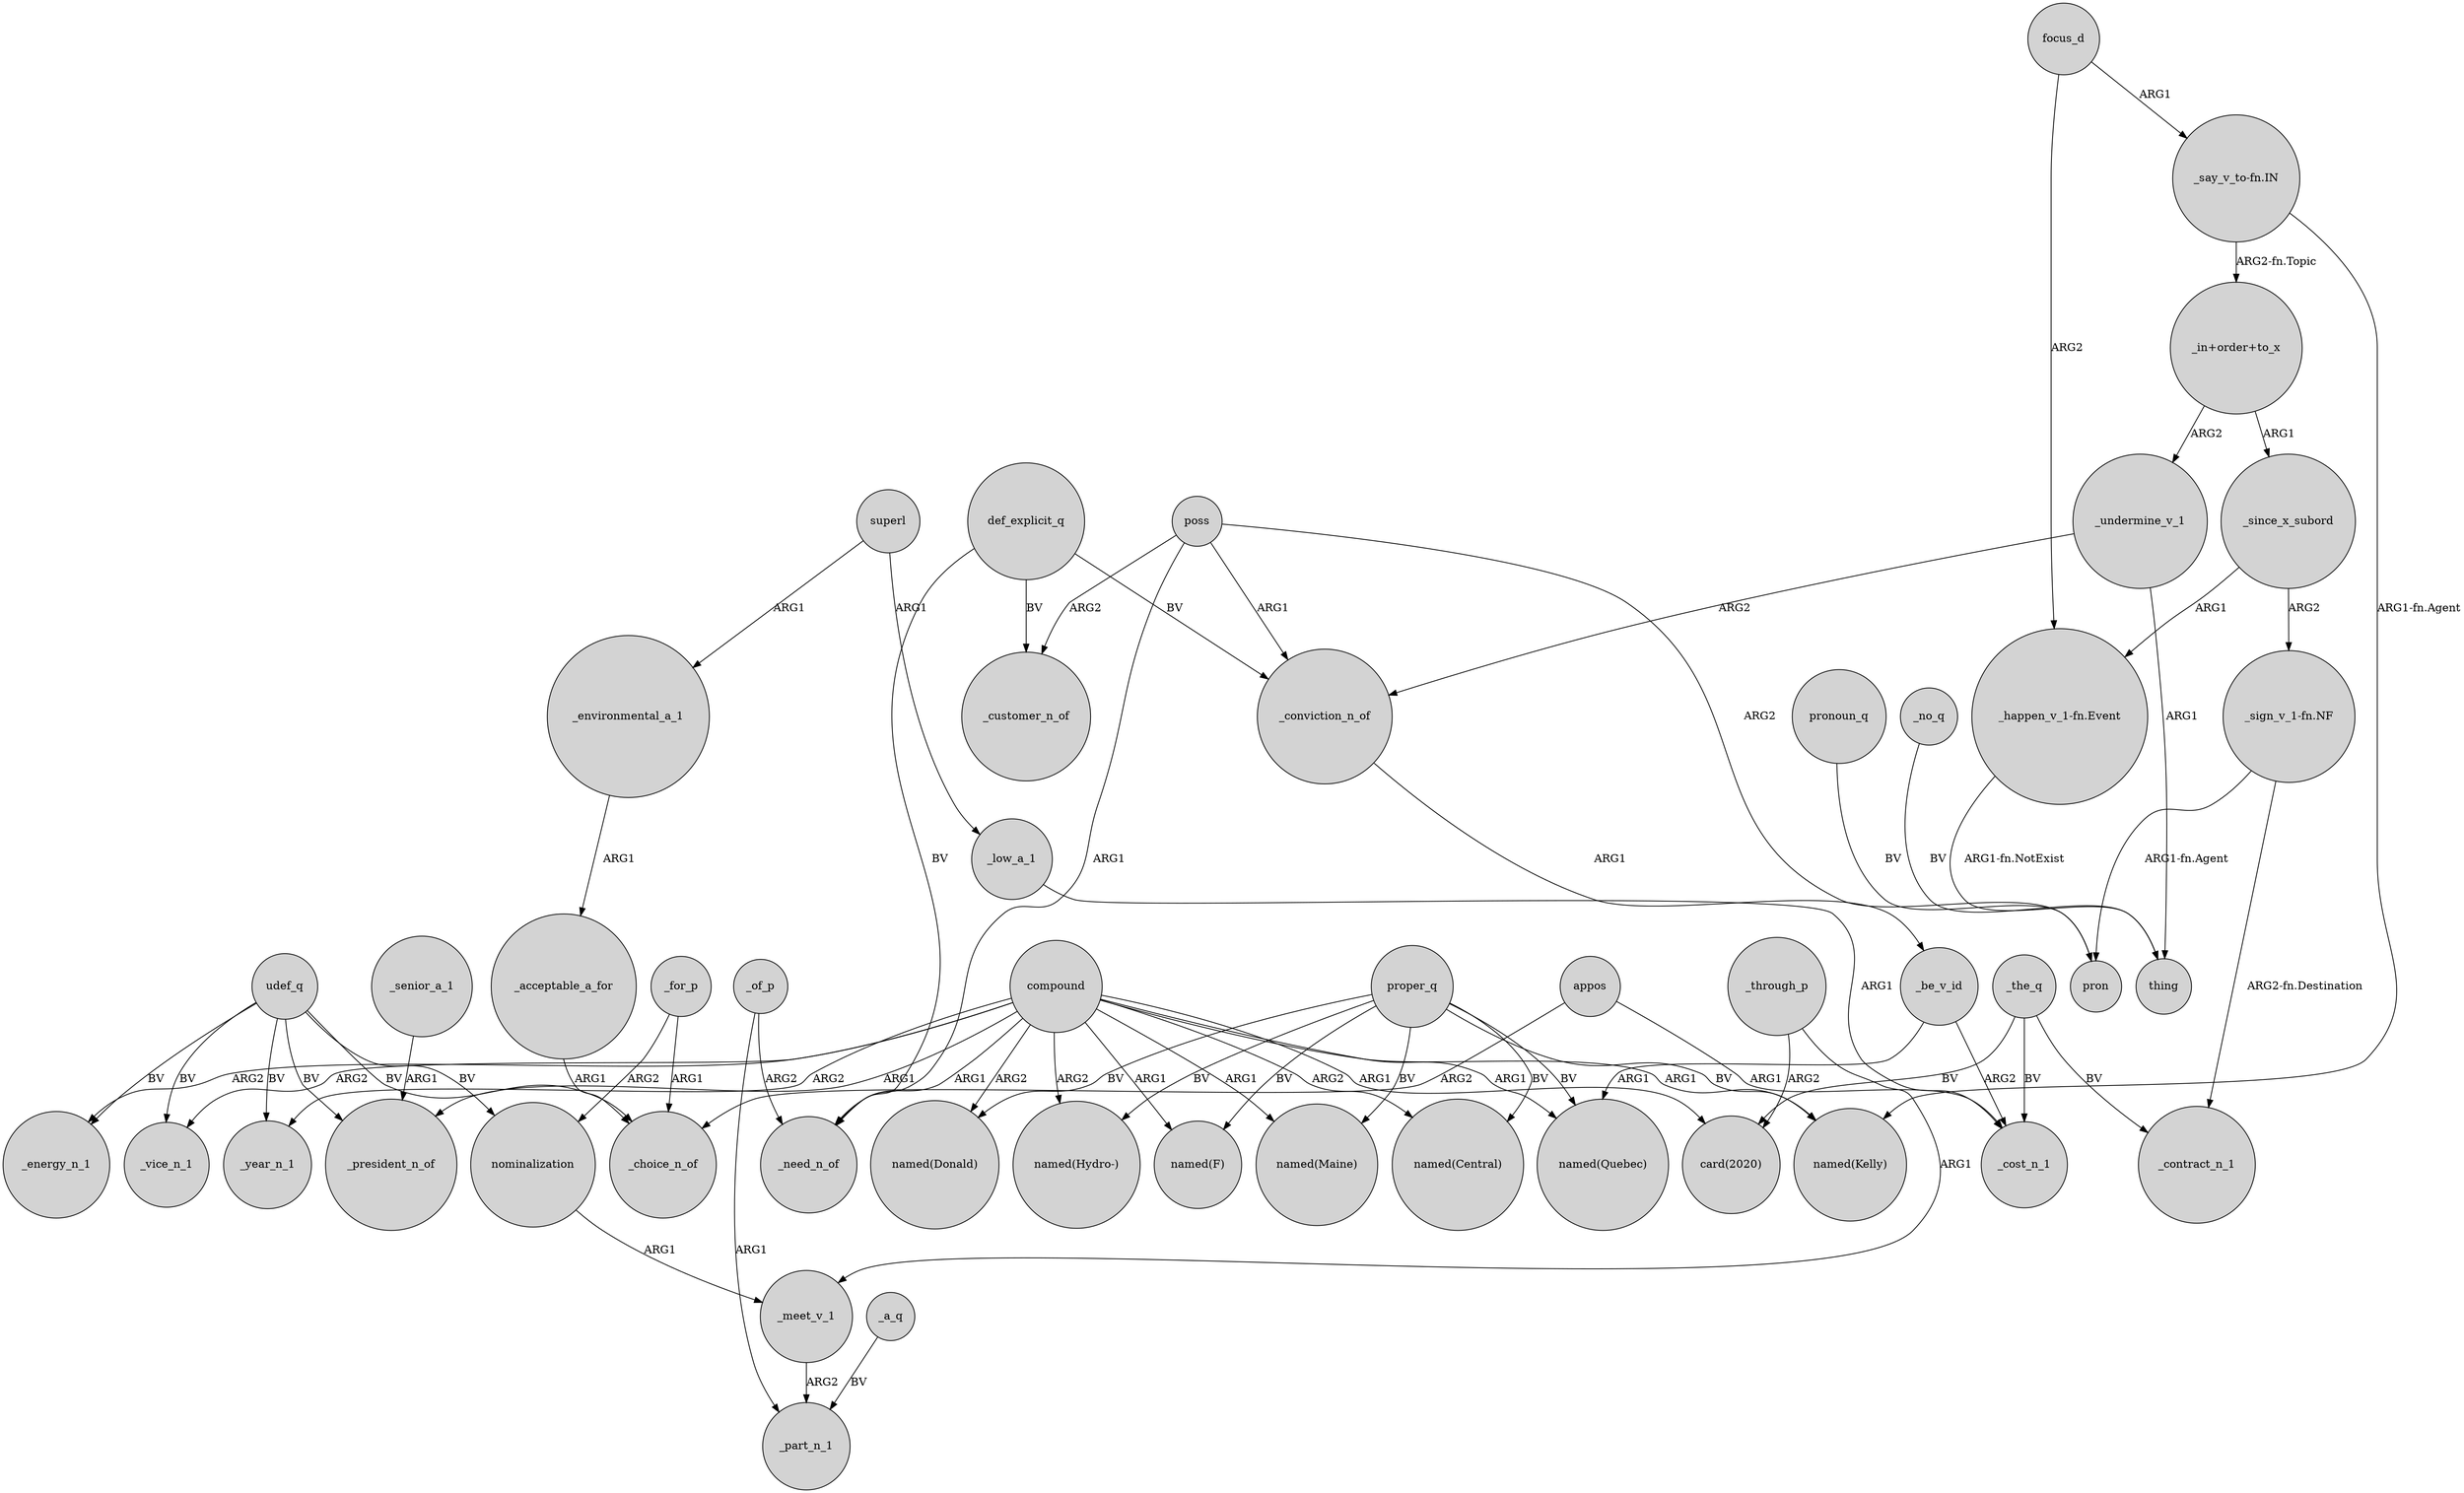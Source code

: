 digraph {
	node [shape=circle style=filled]
	udef_q -> _energy_n_1 [label=BV]
	compound -> _vice_n_1 [label=ARG2]
	appos -> _cost_n_1 [label=ARG1]
	_for_p -> _choice_n_of [label=ARG1]
	poss -> pron [label=ARG2]
	_of_p -> _need_n_of [label=ARG2]
	_be_v_id -> "named(Quebec)" [label=ARG1]
	focus_d -> "_happen_v_1-fn.Event" [label=ARG2]
	compound -> "named(Central)" [label=ARG2]
	_through_p -> _meet_v_1 [label=ARG1]
	proper_q -> "named(F)" [label=BV]
	def_explicit_q -> _customer_n_of [label=BV]
	proper_q -> "named(Quebec)" [label=BV]
	_for_p -> nominalization [label=ARG2]
	compound -> _need_n_of [label=ARG1]
	compound -> "named(Kelly)" [label=ARG1]
	"_in+order+to_x" -> _since_x_subord [label=ARG1]
	compound -> "named(Quebec)" [label=ARG1]
	_senior_a_1 -> _president_n_of [label=ARG1]
	compound -> "named(Donald)" [label=ARG2]
	_environmental_a_1 -> _acceptable_a_for [label=ARG1]
	_of_p -> _part_n_1 [label=ARG1]
	_since_x_subord -> "_sign_v_1-fn.NF" [label=ARG2]
	_since_x_subord -> "_happen_v_1-fn.Event" [label=ARG1]
	udef_q -> _vice_n_1 [label=BV]
	proper_q -> "named(Hydro-)" [label=BV]
	compound -> _energy_n_1 [label=ARG2]
	"_say_v_to-fn.IN" -> "_in+order+to_x" [label="ARG2-fn.Topic"]
	_the_q -> _cost_n_1 [label=BV]
	proper_q -> "named(Maine)" [label=BV]
	_meet_v_1 -> _part_n_1 [label=ARG2]
	_the_q -> "card(2020)" [label=BV]
	def_explicit_q -> _conviction_n_of [label=BV]
	pronoun_q -> pron [label=BV]
	_the_q -> _contract_n_1 [label=BV]
	superl -> _low_a_1 [label=ARG1]
	udef_q -> _choice_n_of [label=BV]
	"_sign_v_1-fn.NF" -> pron [label="ARG1-fn.Agent"]
	compound -> _president_n_of [label=ARG1]
	udef_q -> _president_n_of [label=BV]
	appos -> _choice_n_of [label=ARG2]
	_low_a_1 -> _cost_n_1 [label=ARG1]
	superl -> _environmental_a_1 [label=ARG1]
	"_happen_v_1-fn.Event" -> thing [label="ARG1-fn.NotExist"]
	proper_q -> "named(Central)" [label=BV]
	_no_q -> thing [label=BV]
	udef_q -> nominalization [label=BV]
	_acceptable_a_for -> _choice_n_of [label=ARG1]
	nominalization -> _meet_v_1 [label=ARG1]
	poss -> _customer_n_of [label=ARG2]
	"_sign_v_1-fn.NF" -> _contract_n_1 [label="ARG2-fn.Destination"]
	_be_v_id -> _cost_n_1 [label=ARG2]
	udef_q -> _year_n_1 [label=BV]
	compound -> "card(2020)" [label=ARG1]
	compound -> "named(Maine)" [label=ARG1]
	"_say_v_to-fn.IN" -> "named(Kelly)" [label="ARG1-fn.Agent"]
	proper_q -> "named(Donald)" [label=BV]
	poss -> _need_n_of [label=ARG1]
	"_in+order+to_x" -> _undermine_v_1 [label=ARG2]
	_conviction_n_of -> _be_v_id [label=ARG1]
	poss -> _conviction_n_of [label=ARG1]
	compound -> "named(Hydro-)" [label=ARG2]
	_a_q -> _part_n_1 [label=BV]
	def_explicit_q -> _need_n_of [label=BV]
	_undermine_v_1 -> thing [label=ARG1]
	_undermine_v_1 -> _conviction_n_of [label=ARG2]
	proper_q -> "named(Kelly)" [label=BV]
	compound -> "named(F)" [label=ARG1]
	_through_p -> "card(2020)" [label=ARG2]
	compound -> _year_n_1 [label=ARG2]
	focus_d -> "_say_v_to-fn.IN" [label=ARG1]
}
